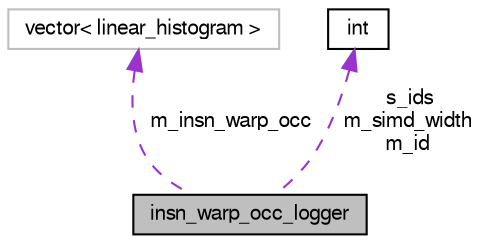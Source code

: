 digraph "insn_warp_occ_logger"
{
  bgcolor="transparent";
  edge [fontname="FreeSans",fontsize="10",labelfontname="FreeSans",labelfontsize="10"];
  node [fontname="FreeSans",fontsize="10",shape=record];
  Node1 [label="insn_warp_occ_logger",height=0.2,width=0.4,color="black", fillcolor="grey75", style="filled", fontcolor="black"];
  Node2 -> Node1 [dir="back",color="darkorchid3",fontsize="10",style="dashed",label=" m_insn_warp_occ" ,fontname="FreeSans"];
  Node2 [label="vector\< linear_histogram \>",height=0.2,width=0.4,color="grey75"];
  Node3 -> Node1 [dir="back",color="darkorchid3",fontsize="10",style="dashed",label=" s_ids\nm_simd_width\nm_id" ,fontname="FreeSans"];
  Node3 [label="int",height=0.2,width=0.4,color="black",URL="$classint.html"];
}
